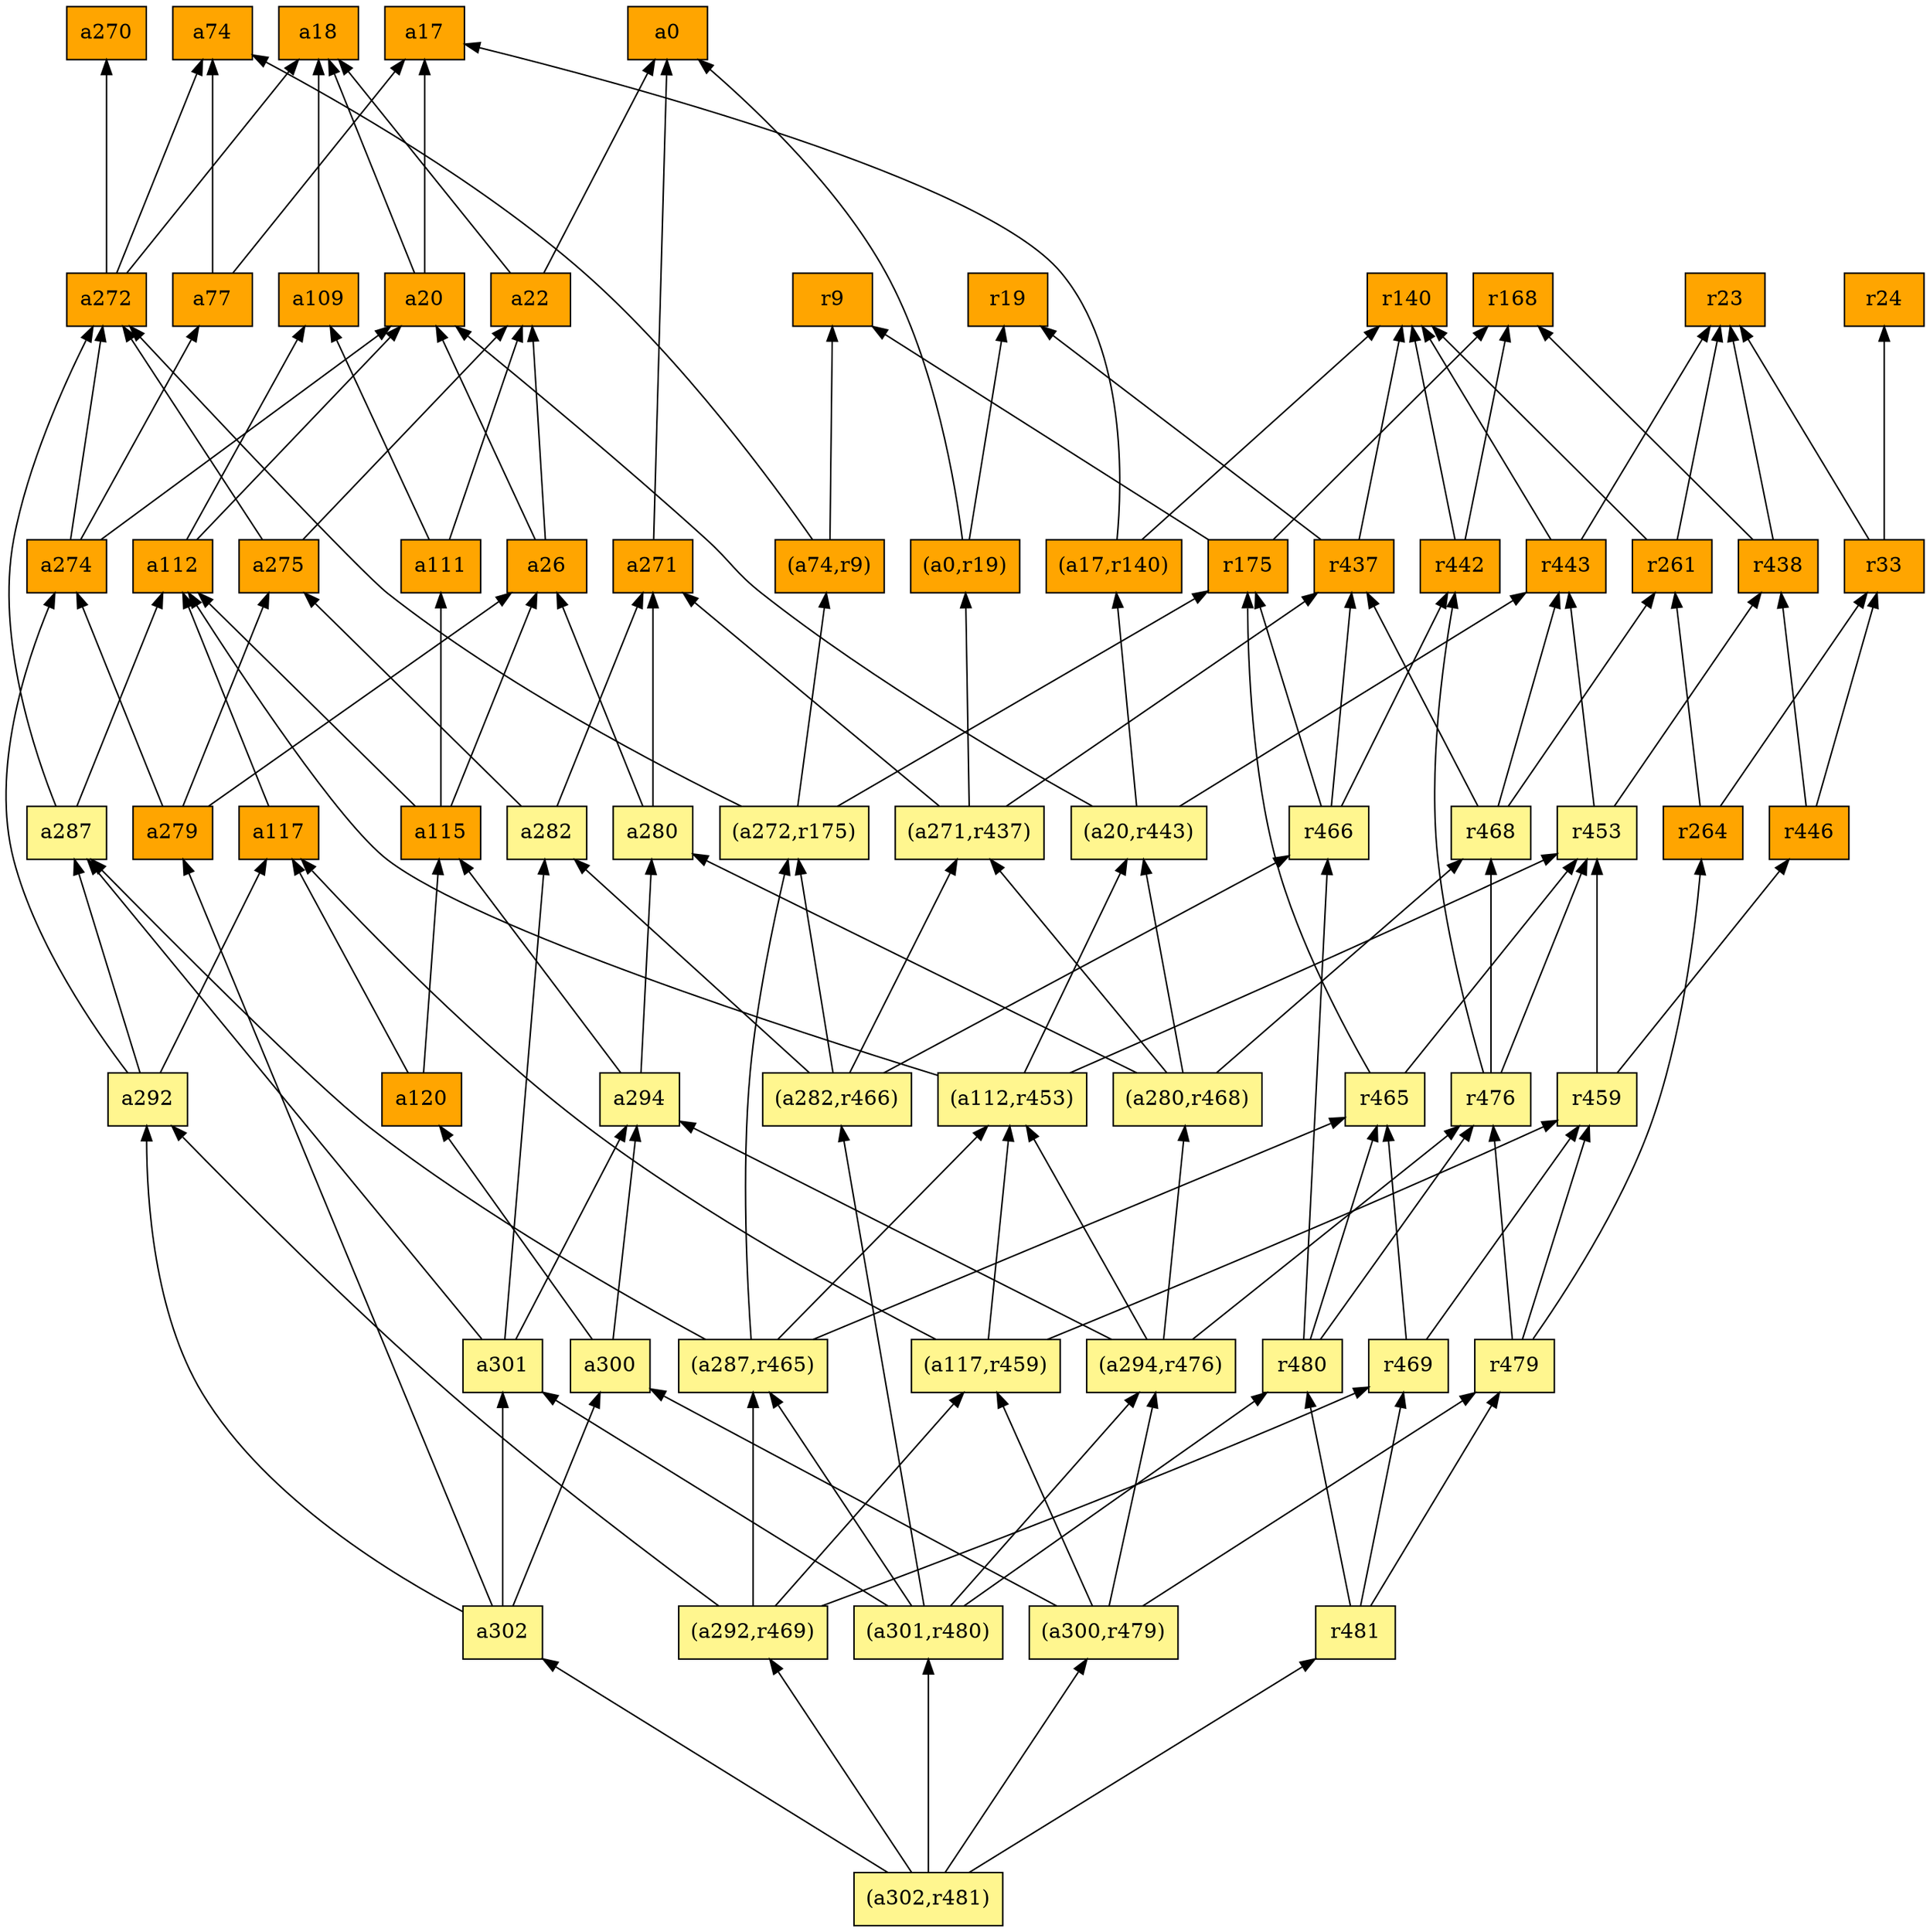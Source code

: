 digraph G {
rankdir=BT;ranksep="2.0";
"(a272,r175)" [shape=record,fillcolor=khaki1,style=filled,label="{(a272,r175)}"];
"a77" [shape=record,fillcolor=orange,style=filled,label="{a77}"];
"a112" [shape=record,fillcolor=orange,style=filled,label="{a112}"];
"r437" [shape=record,fillcolor=orange,style=filled,label="{r437}"];
"a271" [shape=record,fillcolor=orange,style=filled,label="{a271}"];
"a20" [shape=record,fillcolor=orange,style=filled,label="{a20}"];
"r24" [shape=record,fillcolor=orange,style=filled,label="{r24}"];
"r261" [shape=record,fillcolor=orange,style=filled,label="{r261}"];
"a26" [shape=record,fillcolor=orange,style=filled,label="{a26}"];
"a292" [shape=record,fillcolor=khaki1,style=filled,label="{a292}"];
"r33" [shape=record,fillcolor=orange,style=filled,label="{r33}"];
"r446" [shape=record,fillcolor=orange,style=filled,label="{r446}"];
"r480" [shape=record,fillcolor=khaki1,style=filled,label="{r480}"];
"a272" [shape=record,fillcolor=orange,style=filled,label="{a272}"];
"a300" [shape=record,fillcolor=khaki1,style=filled,label="{a300}"];
"r264" [shape=record,fillcolor=orange,style=filled,label="{r264}"];
"a302" [shape=record,fillcolor=khaki1,style=filled,label="{a302}"];
"a301" [shape=record,fillcolor=khaki1,style=filled,label="{a301}"];
"(a112,r453)" [shape=record,fillcolor=khaki1,style=filled,label="{(a112,r453)}"];
"a282" [shape=record,fillcolor=khaki1,style=filled,label="{a282}"];
"r468" [shape=record,fillcolor=khaki1,style=filled,label="{r468}"];
"(a300,r479)" [shape=record,fillcolor=khaki1,style=filled,label="{(a300,r479)}"];
"a17" [shape=record,fillcolor=orange,style=filled,label="{a17}"];
"(a20,r443)" [shape=record,fillcolor=khaki1,style=filled,label="{(a20,r443)}"];
"r476" [shape=record,fillcolor=khaki1,style=filled,label="{r476}"];
"r479" [shape=record,fillcolor=khaki1,style=filled,label="{r479}"];
"(a301,r480)" [shape=record,fillcolor=khaki1,style=filled,label="{(a301,r480)}"];
"(a282,r466)" [shape=record,fillcolor=khaki1,style=filled,label="{(a282,r466)}"];
"a22" [shape=record,fillcolor=orange,style=filled,label="{a22}"];
"(a294,r476)" [shape=record,fillcolor=khaki1,style=filled,label="{(a294,r476)}"];
"r19" [shape=record,fillcolor=orange,style=filled,label="{r19}"];
"(a280,r468)" [shape=record,fillcolor=khaki1,style=filled,label="{(a280,r468)}"];
"a275" [shape=record,fillcolor=orange,style=filled,label="{a275}"];
"a117" [shape=record,fillcolor=orange,style=filled,label="{a117}"];
"r481" [shape=record,fillcolor=khaki1,style=filled,label="{r481}"];
"r469" [shape=record,fillcolor=khaki1,style=filled,label="{r469}"];
"a274" [shape=record,fillcolor=orange,style=filled,label="{a274}"];
"(a117,r459)" [shape=record,fillcolor=khaki1,style=filled,label="{(a117,r459)}"];
"(a17,r140)" [shape=record,fillcolor=orange,style=filled,label="{(a17,r140)}"];
"r168" [shape=record,fillcolor=orange,style=filled,label="{r168}"];
"a120" [shape=record,fillcolor=orange,style=filled,label="{a120}"];
"r453" [shape=record,fillcolor=khaki1,style=filled,label="{r453}"];
"a74" [shape=record,fillcolor=orange,style=filled,label="{a74}"];
"r466" [shape=record,fillcolor=khaki1,style=filled,label="{r466}"];
"r175" [shape=record,fillcolor=orange,style=filled,label="{r175}"];
"a279" [shape=record,fillcolor=orange,style=filled,label="{a279}"];
"(a74,r9)" [shape=record,fillcolor=orange,style=filled,label="{(a74,r9)}"];
"a109" [shape=record,fillcolor=orange,style=filled,label="{a109}"];
"r465" [shape=record,fillcolor=khaki1,style=filled,label="{r465}"];
"r9" [shape=record,fillcolor=orange,style=filled,label="{r9}"];
"r443" [shape=record,fillcolor=orange,style=filled,label="{r443}"];
"(a292,r469)" [shape=record,fillcolor=khaki1,style=filled,label="{(a292,r469)}"];
"a280" [shape=record,fillcolor=khaki1,style=filled,label="{a280}"];
"a287" [shape=record,fillcolor=khaki1,style=filled,label="{a287}"];
"a111" [shape=record,fillcolor=orange,style=filled,label="{a111}"];
"r459" [shape=record,fillcolor=khaki1,style=filled,label="{r459}"];
"a18" [shape=record,fillcolor=orange,style=filled,label="{a18}"];
"a115" [shape=record,fillcolor=orange,style=filled,label="{a115}"];
"r438" [shape=record,fillcolor=orange,style=filled,label="{r438}"];
"(a0,r19)" [shape=record,fillcolor=orange,style=filled,label="{(a0,r19)}"];
"r140" [shape=record,fillcolor=orange,style=filled,label="{r140}"];
"r23" [shape=record,fillcolor=orange,style=filled,label="{r23}"];
"a294" [shape=record,fillcolor=khaki1,style=filled,label="{a294}"];
"(a271,r437)" [shape=record,fillcolor=khaki1,style=filled,label="{(a271,r437)}"];
"a270" [shape=record,fillcolor=orange,style=filled,label="{a270}"];
"a0" [shape=record,fillcolor=orange,style=filled,label="{a0}"];
"(a287,r465)" [shape=record,fillcolor=khaki1,style=filled,label="{(a287,r465)}"];
"r442" [shape=record,fillcolor=orange,style=filled,label="{r442}"];
"(a302,r481)" [shape=record,fillcolor=khaki1,style=filled,label="{(a302,r481)}"];
"(a272,r175)" -> "a272"
"(a272,r175)" -> "(a74,r9)"
"(a272,r175)" -> "r175"
"a77" -> "a74"
"a77" -> "a17"
"a112" -> "a109"
"a112" -> "a20"
"r437" -> "r19"
"r437" -> "r140"
"a271" -> "a0"
"a20" -> "a18"
"a20" -> "a17"
"r261" -> "r23"
"r261" -> "r140"
"a26" -> "a20"
"a26" -> "a22"
"a292" -> "a117"
"a292" -> "a287"
"a292" -> "a274"
"r33" -> "r24"
"r33" -> "r23"
"r446" -> "r438"
"r446" -> "r33"
"r480" -> "r466"
"r480" -> "r476"
"r480" -> "r465"
"a272" -> "a270"
"a272" -> "a18"
"a272" -> "a74"
"a300" -> "a120"
"a300" -> "a294"
"r264" -> "r261"
"r264" -> "r33"
"a302" -> "a279"
"a302" -> "a292"
"a302" -> "a300"
"a302" -> "a301"
"a301" -> "a287"
"a301" -> "a282"
"a301" -> "a294"
"(a112,r453)" -> "a112"
"(a112,r453)" -> "r453"
"(a112,r453)" -> "(a20,r443)"
"a282" -> "a271"
"a282" -> "a275"
"r468" -> "r261"
"r468" -> "r437"
"r468" -> "r443"
"(a300,r479)" -> "(a117,r459)"
"(a300,r479)" -> "(a294,r476)"
"(a300,r479)" -> "r479"
"(a300,r479)" -> "a300"
"(a20,r443)" -> "a20"
"(a20,r443)" -> "(a17,r140)"
"(a20,r443)" -> "r443"
"r476" -> "r453"
"r476" -> "r468"
"r476" -> "r442"
"r479" -> "r459"
"r479" -> "r476"
"r479" -> "r264"
"(a301,r480)" -> "(a294,r476)"
"(a301,r480)" -> "r480"
"(a301,r480)" -> "(a287,r465)"
"(a301,r480)" -> "a301"
"(a301,r480)" -> "(a282,r466)"
"(a282,r466)" -> "a282"
"(a282,r466)" -> "(a272,r175)"
"(a282,r466)" -> "r466"
"(a282,r466)" -> "(a271,r437)"
"a22" -> "a0"
"a22" -> "a18"
"(a294,r476)" -> "(a112,r453)"
"(a294,r476)" -> "(a280,r468)"
"(a294,r476)" -> "a294"
"(a294,r476)" -> "r476"
"(a280,r468)" -> "r468"
"(a280,r468)" -> "(a20,r443)"
"(a280,r468)" -> "(a271,r437)"
"(a280,r468)" -> "a280"
"a275" -> "a272"
"a275" -> "a22"
"a117" -> "a112"
"r481" -> "r480"
"r481" -> "r479"
"r481" -> "r469"
"r469" -> "r459"
"r469" -> "r465"
"a274" -> "a20"
"a274" -> "a77"
"a274" -> "a272"
"(a117,r459)" -> "r459"
"(a117,r459)" -> "(a112,r453)"
"(a117,r459)" -> "a117"
"(a17,r140)" -> "a17"
"(a17,r140)" -> "r140"
"a120" -> "a117"
"a120" -> "a115"
"r453" -> "r438"
"r453" -> "r443"
"r466" -> "r175"
"r466" -> "r442"
"r466" -> "r437"
"r175" -> "r9"
"r175" -> "r168"
"a279" -> "a26"
"a279" -> "a275"
"a279" -> "a274"
"(a74,r9)" -> "r9"
"(a74,r9)" -> "a74"
"a109" -> "a18"
"r465" -> "r453"
"r465" -> "r175"
"r443" -> "r23"
"r443" -> "r140"
"(a292,r469)" -> "a292"
"(a292,r469)" -> "r469"
"(a292,r469)" -> "(a117,r459)"
"(a292,r469)" -> "(a287,r465)"
"a280" -> "a271"
"a280" -> "a26"
"a287" -> "a272"
"a287" -> "a112"
"a111" -> "a109"
"a111" -> "a22"
"r459" -> "r453"
"r459" -> "r446"
"a115" -> "a26"
"a115" -> "a112"
"a115" -> "a111"
"r438" -> "r23"
"r438" -> "r168"
"(a0,r19)" -> "a0"
"(a0,r19)" -> "r19"
"a294" -> "a280"
"a294" -> "a115"
"(a271,r437)" -> "a271"
"(a271,r437)" -> "(a0,r19)"
"(a271,r437)" -> "r437"
"(a287,r465)" -> "(a112,r453)"
"(a287,r465)" -> "(a272,r175)"
"(a287,r465)" -> "a287"
"(a287,r465)" -> "r465"
"r442" -> "r168"
"r442" -> "r140"
"(a302,r481)" -> "(a300,r479)"
"(a302,r481)" -> "(a301,r480)"
"(a302,r481)" -> "(a292,r469)"
"(a302,r481)" -> "r481"
"(a302,r481)" -> "a302"
}